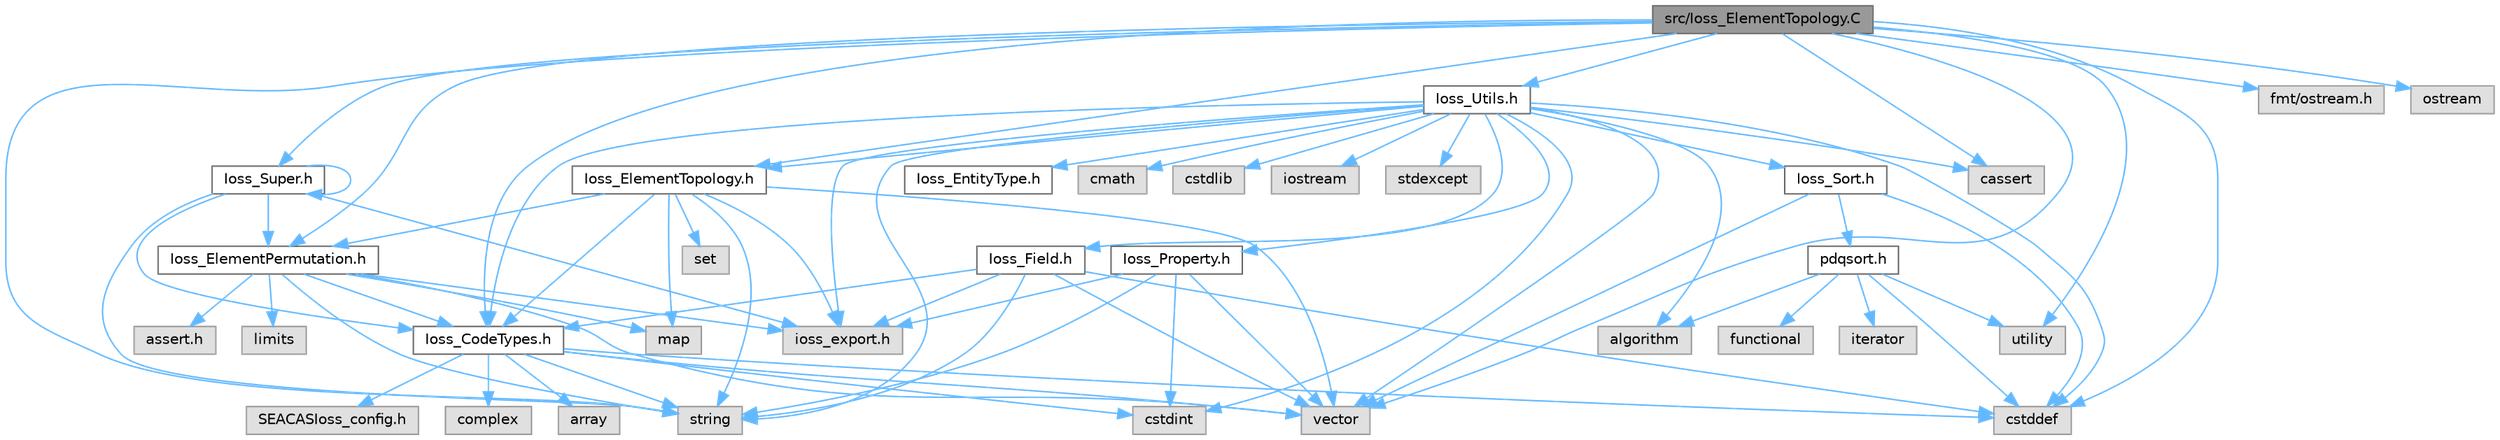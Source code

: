 digraph "src/Ioss_ElementTopology.C"
{
 // INTERACTIVE_SVG=YES
 // LATEX_PDF_SIZE
  bgcolor="transparent";
  edge [fontname=Helvetica,fontsize=10,labelfontname=Helvetica,labelfontsize=10];
  node [fontname=Helvetica,fontsize=10,shape=box,height=0.2,width=0.4];
  Node1 [id="Node000001",label="src/Ioss_ElementTopology.C",height=0.2,width=0.4,color="gray40", fillcolor="grey60", style="filled", fontcolor="black",tooltip=" "];
  Node1 -> Node2 [id="edge1_Node000001_Node000002",color="steelblue1",style="solid",tooltip=" "];
  Node2 [id="Node000002",label="Ioss_CodeTypes.h",height=0.2,width=0.4,color="grey40", fillcolor="white", style="filled",URL="$Ioss__CodeTypes_8h.html",tooltip=" "];
  Node2 -> Node3 [id="edge2_Node000002_Node000003",color="steelblue1",style="solid",tooltip=" "];
  Node3 [id="Node000003",label="array",height=0.2,width=0.4,color="grey60", fillcolor="#E0E0E0", style="filled",tooltip=" "];
  Node2 -> Node4 [id="edge3_Node000002_Node000004",color="steelblue1",style="solid",tooltip=" "];
  Node4 [id="Node000004",label="cstddef",height=0.2,width=0.4,color="grey60", fillcolor="#E0E0E0", style="filled",tooltip=" "];
  Node2 -> Node5 [id="edge4_Node000002_Node000005",color="steelblue1",style="solid",tooltip=" "];
  Node5 [id="Node000005",label="cstdint",height=0.2,width=0.4,color="grey60", fillcolor="#E0E0E0", style="filled",tooltip=" "];
  Node2 -> Node6 [id="edge5_Node000002_Node000006",color="steelblue1",style="solid",tooltip=" "];
  Node6 [id="Node000006",label="string",height=0.2,width=0.4,color="grey60", fillcolor="#E0E0E0", style="filled",tooltip=" "];
  Node2 -> Node7 [id="edge6_Node000002_Node000007",color="steelblue1",style="solid",tooltip=" "];
  Node7 [id="Node000007",label="vector",height=0.2,width=0.4,color="grey60", fillcolor="#E0E0E0", style="filled",tooltip=" "];
  Node2 -> Node8 [id="edge7_Node000002_Node000008",color="steelblue1",style="solid",tooltip=" "];
  Node8 [id="Node000008",label="SEACASIoss_config.h",height=0.2,width=0.4,color="grey60", fillcolor="#E0E0E0", style="filled",tooltip=" "];
  Node2 -> Node9 [id="edge8_Node000002_Node000009",color="steelblue1",style="solid",tooltip=" "];
  Node9 [id="Node000009",label="complex",height=0.2,width=0.4,color="grey60", fillcolor="#E0E0E0", style="filled",tooltip=" "];
  Node1 -> Node10 [id="edge9_Node000001_Node000010",color="steelblue1",style="solid",tooltip=" "];
  Node10 [id="Node000010",label="Ioss_ElementPermutation.h",height=0.2,width=0.4,color="grey40", fillcolor="white", style="filled",URL="$Ioss__ElementPermutation_8h.html",tooltip=" "];
  Node10 -> Node11 [id="edge10_Node000010_Node000011",color="steelblue1",style="solid",tooltip=" "];
  Node11 [id="Node000011",label="ioss_export.h",height=0.2,width=0.4,color="grey60", fillcolor="#E0E0E0", style="filled",tooltip=" "];
  Node10 -> Node2 [id="edge11_Node000010_Node000002",color="steelblue1",style="solid",tooltip=" "];
  Node10 -> Node12 [id="edge12_Node000010_Node000012",color="steelblue1",style="solid",tooltip=" "];
  Node12 [id="Node000012",label="assert.h",height=0.2,width=0.4,color="grey60", fillcolor="#E0E0E0", style="filled",tooltip=" "];
  Node10 -> Node13 [id="edge13_Node000010_Node000013",color="steelblue1",style="solid",tooltip=" "];
  Node13 [id="Node000013",label="limits",height=0.2,width=0.4,color="grey60", fillcolor="#E0E0E0", style="filled",tooltip=" "];
  Node10 -> Node14 [id="edge14_Node000010_Node000014",color="steelblue1",style="solid",tooltip=" "];
  Node14 [id="Node000014",label="map",height=0.2,width=0.4,color="grey60", fillcolor="#E0E0E0", style="filled",tooltip=" "];
  Node10 -> Node6 [id="edge15_Node000010_Node000006",color="steelblue1",style="solid",tooltip=" "];
  Node10 -> Node7 [id="edge16_Node000010_Node000007",color="steelblue1",style="solid",tooltip=" "];
  Node1 -> Node15 [id="edge17_Node000001_Node000015",color="steelblue1",style="solid",tooltip=" "];
  Node15 [id="Node000015",label="Ioss_ElementTopology.h",height=0.2,width=0.4,color="grey40", fillcolor="white", style="filled",URL="$Ioss__ElementTopology_8h.html",tooltip=" "];
  Node15 -> Node11 [id="edge18_Node000015_Node000011",color="steelblue1",style="solid",tooltip=" "];
  Node15 -> Node2 [id="edge19_Node000015_Node000002",color="steelblue1",style="solid",tooltip=" "];
  Node15 -> Node10 [id="edge20_Node000015_Node000010",color="steelblue1",style="solid",tooltip=" "];
  Node15 -> Node14 [id="edge21_Node000015_Node000014",color="steelblue1",style="solid",tooltip=" "];
  Node15 -> Node16 [id="edge22_Node000015_Node000016",color="steelblue1",style="solid",tooltip=" "];
  Node16 [id="Node000016",label="set",height=0.2,width=0.4,color="grey60", fillcolor="#E0E0E0", style="filled",tooltip=" "];
  Node15 -> Node6 [id="edge23_Node000015_Node000006",color="steelblue1",style="solid",tooltip=" "];
  Node15 -> Node7 [id="edge24_Node000015_Node000007",color="steelblue1",style="solid",tooltip=" "];
  Node1 -> Node17 [id="edge25_Node000001_Node000017",color="steelblue1",style="solid",tooltip=" "];
  Node17 [id="Node000017",label="Ioss_Super.h",height=0.2,width=0.4,color="grey40", fillcolor="white", style="filled",URL="$Ioss__Super_8h.html",tooltip=" "];
  Node17 -> Node11 [id="edge26_Node000017_Node000011",color="steelblue1",style="solid",tooltip=" "];
  Node17 -> Node17 [id="edge27_Node000017_Node000017",color="steelblue1",style="solid",tooltip=" "];
  Node17 -> Node2 [id="edge28_Node000017_Node000002",color="steelblue1",style="solid",tooltip=" "];
  Node17 -> Node10 [id="edge29_Node000017_Node000010",color="steelblue1",style="solid",tooltip=" "];
  Node17 -> Node6 [id="edge30_Node000017_Node000006",color="steelblue1",style="solid",tooltip=" "];
  Node1 -> Node18 [id="edge31_Node000001_Node000018",color="steelblue1",style="solid",tooltip=" "];
  Node18 [id="Node000018",label="Ioss_Utils.h",height=0.2,width=0.4,color="grey40", fillcolor="white", style="filled",URL="$Ioss__Utils_8h.html",tooltip=" "];
  Node18 -> Node11 [id="edge32_Node000018_Node000011",color="steelblue1",style="solid",tooltip=" "];
  Node18 -> Node2 [id="edge33_Node000018_Node000002",color="steelblue1",style="solid",tooltip=" "];
  Node18 -> Node15 [id="edge34_Node000018_Node000015",color="steelblue1",style="solid",tooltip=" "];
  Node18 -> Node19 [id="edge35_Node000018_Node000019",color="steelblue1",style="solid",tooltip=" "];
  Node19 [id="Node000019",label="Ioss_EntityType.h",height=0.2,width=0.4,color="grey40", fillcolor="white", style="filled",URL="$Ioss__EntityType_8h.html",tooltip=" "];
  Node18 -> Node20 [id="edge36_Node000018_Node000020",color="steelblue1",style="solid",tooltip=" "];
  Node20 [id="Node000020",label="Ioss_Field.h",height=0.2,width=0.4,color="grey40", fillcolor="white", style="filled",URL="$Ioss__Field_8h.html",tooltip=" "];
  Node20 -> Node11 [id="edge37_Node000020_Node000011",color="steelblue1",style="solid",tooltip=" "];
  Node20 -> Node2 [id="edge38_Node000020_Node000002",color="steelblue1",style="solid",tooltip=" "];
  Node20 -> Node4 [id="edge39_Node000020_Node000004",color="steelblue1",style="solid",tooltip=" "];
  Node20 -> Node6 [id="edge40_Node000020_Node000006",color="steelblue1",style="solid",tooltip=" "];
  Node20 -> Node7 [id="edge41_Node000020_Node000007",color="steelblue1",style="solid",tooltip=" "];
  Node18 -> Node21 [id="edge42_Node000018_Node000021",color="steelblue1",style="solid",tooltip=" "];
  Node21 [id="Node000021",label="Ioss_Property.h",height=0.2,width=0.4,color="grey40", fillcolor="white", style="filled",URL="$Ioss__Property_8h.html",tooltip=" "];
  Node21 -> Node11 [id="edge43_Node000021_Node000011",color="steelblue1",style="solid",tooltip=" "];
  Node21 -> Node5 [id="edge44_Node000021_Node000005",color="steelblue1",style="solid",tooltip=" "];
  Node21 -> Node6 [id="edge45_Node000021_Node000006",color="steelblue1",style="solid",tooltip=" "];
  Node21 -> Node7 [id="edge46_Node000021_Node000007",color="steelblue1",style="solid",tooltip=" "];
  Node18 -> Node22 [id="edge47_Node000018_Node000022",color="steelblue1",style="solid",tooltip=" "];
  Node22 [id="Node000022",label="Ioss_Sort.h",height=0.2,width=0.4,color="grey40", fillcolor="white", style="filled",URL="$Ioss__Sort_8h.html",tooltip=" "];
  Node22 -> Node23 [id="edge48_Node000022_Node000023",color="steelblue1",style="solid",tooltip=" "];
  Node23 [id="Node000023",label="pdqsort.h",height=0.2,width=0.4,color="grey40", fillcolor="white", style="filled",URL="$pdqsort_8h.html",tooltip=" "];
  Node23 -> Node24 [id="edge49_Node000023_Node000024",color="steelblue1",style="solid",tooltip=" "];
  Node24 [id="Node000024",label="algorithm",height=0.2,width=0.4,color="grey60", fillcolor="#E0E0E0", style="filled",tooltip=" "];
  Node23 -> Node4 [id="edge50_Node000023_Node000004",color="steelblue1",style="solid",tooltip=" "];
  Node23 -> Node25 [id="edge51_Node000023_Node000025",color="steelblue1",style="solid",tooltip=" "];
  Node25 [id="Node000025",label="functional",height=0.2,width=0.4,color="grey60", fillcolor="#E0E0E0", style="filled",tooltip=" "];
  Node23 -> Node26 [id="edge52_Node000023_Node000026",color="steelblue1",style="solid",tooltip=" "];
  Node26 [id="Node000026",label="iterator",height=0.2,width=0.4,color="grey60", fillcolor="#E0E0E0", style="filled",tooltip=" "];
  Node23 -> Node27 [id="edge53_Node000023_Node000027",color="steelblue1",style="solid",tooltip=" "];
  Node27 [id="Node000027",label="utility",height=0.2,width=0.4,color="grey60", fillcolor="#E0E0E0", style="filled",tooltip=" "];
  Node22 -> Node4 [id="edge54_Node000022_Node000004",color="steelblue1",style="solid",tooltip=" "];
  Node22 -> Node7 [id="edge55_Node000022_Node000007",color="steelblue1",style="solid",tooltip=" "];
  Node18 -> Node24 [id="edge56_Node000018_Node000024",color="steelblue1",style="solid",tooltip=" "];
  Node18 -> Node28 [id="edge57_Node000018_Node000028",color="steelblue1",style="solid",tooltip=" "];
  Node28 [id="Node000028",label="cassert",height=0.2,width=0.4,color="grey60", fillcolor="#E0E0E0", style="filled",tooltip=" "];
  Node18 -> Node29 [id="edge58_Node000018_Node000029",color="steelblue1",style="solid",tooltip=" "];
  Node29 [id="Node000029",label="cmath",height=0.2,width=0.4,color="grey60", fillcolor="#E0E0E0", style="filled",tooltip=" "];
  Node18 -> Node4 [id="edge59_Node000018_Node000004",color="steelblue1",style="solid",tooltip=" "];
  Node18 -> Node5 [id="edge60_Node000018_Node000005",color="steelblue1",style="solid",tooltip=" "];
  Node18 -> Node30 [id="edge61_Node000018_Node000030",color="steelblue1",style="solid",tooltip=" "];
  Node30 [id="Node000030",label="cstdlib",height=0.2,width=0.4,color="grey60", fillcolor="#E0E0E0", style="filled",tooltip=" "];
  Node18 -> Node31 [id="edge62_Node000018_Node000031",color="steelblue1",style="solid",tooltip=" "];
  Node31 [id="Node000031",label="iostream",height=0.2,width=0.4,color="grey60", fillcolor="#E0E0E0", style="filled",tooltip=" "];
  Node18 -> Node32 [id="edge63_Node000018_Node000032",color="steelblue1",style="solid",tooltip=" "];
  Node32 [id="Node000032",label="stdexcept",height=0.2,width=0.4,color="grey60", fillcolor="#E0E0E0", style="filled",tooltip=" "];
  Node18 -> Node6 [id="edge64_Node000018_Node000006",color="steelblue1",style="solid",tooltip=" "];
  Node18 -> Node7 [id="edge65_Node000018_Node000007",color="steelblue1",style="solid",tooltip=" "];
  Node1 -> Node28 [id="edge66_Node000001_Node000028",color="steelblue1",style="solid",tooltip=" "];
  Node1 -> Node4 [id="edge67_Node000001_Node000004",color="steelblue1",style="solid",tooltip=" "];
  Node1 -> Node33 [id="edge68_Node000001_Node000033",color="steelblue1",style="solid",tooltip=" "];
  Node33 [id="Node000033",label="fmt/ostream.h",height=0.2,width=0.4,color="grey60", fillcolor="#E0E0E0", style="filled",tooltip=" "];
  Node1 -> Node34 [id="edge69_Node000001_Node000034",color="steelblue1",style="solid",tooltip=" "];
  Node34 [id="Node000034",label="ostream",height=0.2,width=0.4,color="grey60", fillcolor="#E0E0E0", style="filled",tooltip=" "];
  Node1 -> Node6 [id="edge70_Node000001_Node000006",color="steelblue1",style="solid",tooltip=" "];
  Node1 -> Node27 [id="edge71_Node000001_Node000027",color="steelblue1",style="solid",tooltip=" "];
  Node1 -> Node7 [id="edge72_Node000001_Node000007",color="steelblue1",style="solid",tooltip=" "];
}
